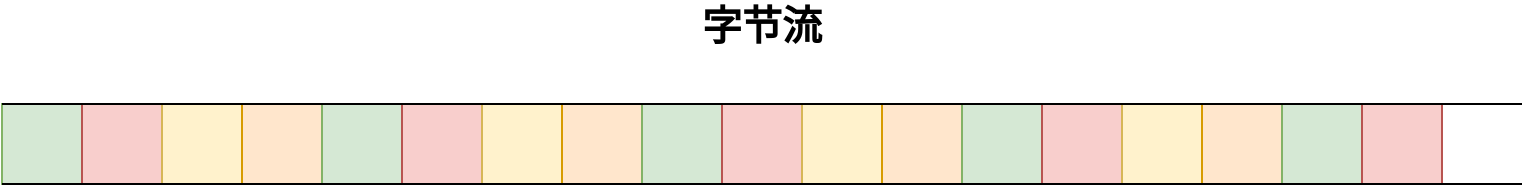 <mxfile version="10.7.7" type="device"><diagram id="sYhbBUDGWlgfB2GQWxUb" name="第 1 页"><mxGraphModel dx="951" dy="596" grid="1" gridSize="10" guides="1" tooltips="1" connect="1" arrows="1" fold="1" page="1" pageScale="1" pageWidth="827" pageHeight="1169" math="0" shadow="0"><root><mxCell id="0"/><mxCell id="1" parent="0"/><mxCell id="k1qQKKNVdv4eog_7dFxv-1" value="" style="rounded=0;whiteSpace=wrap;html=1;fillColor=#d5e8d4;strokeColor=#82b366;" parent="1" vertex="1"><mxGeometry x="40" y="120" width="40" height="40" as="geometry"/></mxCell><mxCell id="k1qQKKNVdv4eog_7dFxv-2" value="" style="rounded=0;whiteSpace=wrap;html=1;fillColor=#f8cecc;strokeColor=#b85450;" parent="1" vertex="1"><mxGeometry x="80" y="120" width="40" height="40" as="geometry"/></mxCell><mxCell id="k1qQKKNVdv4eog_7dFxv-3" value="" style="rounded=0;whiteSpace=wrap;html=1;fillColor=#fff2cc;strokeColor=#d6b656;" parent="1" vertex="1"><mxGeometry x="120" y="120" width="40" height="40" as="geometry"/></mxCell><mxCell id="k1qQKKNVdv4eog_7dFxv-4" value="" style="rounded=0;whiteSpace=wrap;html=1;fillColor=#ffe6cc;strokeColor=#d79b00;" parent="1" vertex="1"><mxGeometry x="160" y="120" width="40" height="40" as="geometry"/></mxCell><mxCell id="k1qQKKNVdv4eog_7dFxv-5" value="" style="rounded=0;whiteSpace=wrap;html=1;fillColor=#d5e8d4;strokeColor=#82b366;" parent="1" vertex="1"><mxGeometry x="200" y="120" width="40" height="40" as="geometry"/></mxCell><mxCell id="k1qQKKNVdv4eog_7dFxv-6" value="" style="rounded=0;whiteSpace=wrap;html=1;fillColor=#f8cecc;strokeColor=#b85450;" parent="1" vertex="1"><mxGeometry x="240" y="120" width="40" height="40" as="geometry"/></mxCell><mxCell id="k1qQKKNVdv4eog_7dFxv-7" value="" style="rounded=0;whiteSpace=wrap;html=1;fillColor=#fff2cc;strokeColor=#d6b656;" parent="1" vertex="1"><mxGeometry x="280" y="120" width="40" height="40" as="geometry"/></mxCell><mxCell id="k1qQKKNVdv4eog_7dFxv-8" value="" style="rounded=0;whiteSpace=wrap;html=1;fillColor=#ffe6cc;strokeColor=#d79b00;" parent="1" vertex="1"><mxGeometry x="320" y="120" width="40" height="40" as="geometry"/></mxCell><mxCell id="k1qQKKNVdv4eog_7dFxv-9" value="" style="rounded=0;whiteSpace=wrap;html=1;fillColor=#d5e8d4;strokeColor=#82b366;" parent="1" vertex="1"><mxGeometry x="360" y="120" width="40" height="40" as="geometry"/></mxCell><mxCell id="k1qQKKNVdv4eog_7dFxv-10" value="" style="rounded=0;whiteSpace=wrap;html=1;fillColor=#f8cecc;strokeColor=#b85450;" parent="1" vertex="1"><mxGeometry x="400" y="120" width="40" height="40" as="geometry"/></mxCell><mxCell id="k1qQKKNVdv4eog_7dFxv-11" value="" style="rounded=0;whiteSpace=wrap;html=1;fillColor=#fff2cc;strokeColor=#d6b656;" parent="1" vertex="1"><mxGeometry x="440" y="120" width="40" height="40" as="geometry"/></mxCell><mxCell id="k1qQKKNVdv4eog_7dFxv-12" value="" style="rounded=0;whiteSpace=wrap;html=1;fillColor=#ffe6cc;strokeColor=#d79b00;" parent="1" vertex="1"><mxGeometry x="480" y="120" width="40" height="40" as="geometry"/></mxCell><mxCell id="k1qQKKNVdv4eog_7dFxv-13" value="" style="rounded=0;whiteSpace=wrap;html=1;fillColor=#d5e8d4;strokeColor=#82b366;" parent="1" vertex="1"><mxGeometry x="520" y="120" width="40" height="40" as="geometry"/></mxCell><mxCell id="k1qQKKNVdv4eog_7dFxv-14" value="" style="rounded=0;whiteSpace=wrap;html=1;fillColor=#f8cecc;strokeColor=#b85450;" parent="1" vertex="1"><mxGeometry x="560" y="120" width="40" height="40" as="geometry"/></mxCell><mxCell id="k1qQKKNVdv4eog_7dFxv-15" value="" style="rounded=0;whiteSpace=wrap;html=1;fillColor=#fff2cc;strokeColor=#d6b656;" parent="1" vertex="1"><mxGeometry x="600" y="120" width="40" height="40" as="geometry"/></mxCell><mxCell id="k1qQKKNVdv4eog_7dFxv-16" value="" style="rounded=0;whiteSpace=wrap;html=1;fillColor=#ffe6cc;strokeColor=#d79b00;" parent="1" vertex="1"><mxGeometry x="640" y="120" width="40" height="40" as="geometry"/></mxCell><mxCell id="k1qQKKNVdv4eog_7dFxv-17" value="" style="rounded=0;whiteSpace=wrap;html=1;fillColor=#d5e8d4;strokeColor=#82b366;" parent="1" vertex="1"><mxGeometry x="680" y="120" width="40" height="40" as="geometry"/></mxCell><mxCell id="k1qQKKNVdv4eog_7dFxv-18" value="" style="rounded=0;whiteSpace=wrap;html=1;fillColor=#f8cecc;strokeColor=#b85450;" parent="1" vertex="1"><mxGeometry x="720" y="120" width="40" height="40" as="geometry"/></mxCell><mxCell id="k1qQKKNVdv4eog_7dFxv-19" value="" style="endArrow=none;html=1;" parent="1" edge="1"><mxGeometry width="50" height="50" relative="1" as="geometry"><mxPoint x="40" y="120" as="sourcePoint"/><mxPoint x="800" y="120" as="targetPoint"/></mxGeometry></mxCell><mxCell id="k1qQKKNVdv4eog_7dFxv-20" value="" style="endArrow=none;html=1;" parent="1" edge="1"><mxGeometry width="50" height="50" relative="1" as="geometry"><mxPoint x="40" y="160" as="sourcePoint"/><mxPoint x="800" y="160" as="targetPoint"/></mxGeometry></mxCell><mxCell id="k1qQKKNVdv4eog_7dFxv-21" value="&lt;b&gt;&lt;font style=&quot;font-size: 20px&quot;&gt;字节流&lt;/font&gt;&lt;/b&gt;" style="text;html=1;strokeColor=none;fillColor=none;align=center;verticalAlign=middle;whiteSpace=wrap;rounded=0;" parent="1" vertex="1"><mxGeometry x="320" y="70" width="200" height="20" as="geometry"/></mxCell></root></mxGraphModel></diagram></mxfile>